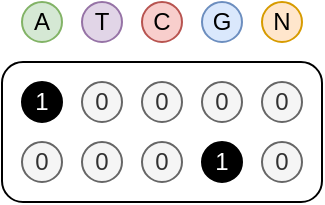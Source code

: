 <mxfile version="12.2.2" type="device" pages="1"><diagram id="EJXW9Th8nkPBwfCS-UqF" name="Page-1"><mxGraphModel dx="1106" dy="830" grid="1" gridSize="10" guides="1" tooltips="1" connect="1" arrows="1" fold="1" page="1" pageScale="1" pageWidth="827" pageHeight="1169" math="0" shadow="0"><root><mxCell id="0"/><mxCell id="1" parent="0"/><mxCell id="2XjMFG245FGRh797lrXm-1" value="" style="rounded=1;whiteSpace=wrap;html=1;" parent="1" vertex="1"><mxGeometry x="200" y="240" width="160" height="70" as="geometry"/></mxCell><mxCell id="2XjMFG245FGRh797lrXm-2" value="1" style="ellipse;whiteSpace=wrap;html=1;strokeColor=#000000;fillColor=#000000;fontColor=#FFFFFF;" parent="1" vertex="1"><mxGeometry x="210" y="250" width="20" height="20" as="geometry"/></mxCell><mxCell id="2XjMFG245FGRh797lrXm-3" value="A" style="ellipse;whiteSpace=wrap;html=1;fillColor=#d5e8d4;strokeColor=#82b366;" parent="1" vertex="1"><mxGeometry x="210" y="210" width="20" height="20" as="geometry"/></mxCell><mxCell id="2XjMFG245FGRh797lrXm-4" value="T" style="ellipse;whiteSpace=wrap;html=1;fillColor=#e1d5e7;strokeColor=#9673a6;" parent="1" vertex="1"><mxGeometry x="240" y="210" width="20" height="20" as="geometry"/></mxCell><mxCell id="2XjMFG245FGRh797lrXm-5" value="C" style="ellipse;whiteSpace=wrap;html=1;fillColor=#f8cecc;strokeColor=#b85450;" parent="1" vertex="1"><mxGeometry x="270" y="210" width="20" height="20" as="geometry"/></mxCell><mxCell id="2XjMFG245FGRh797lrXm-6" value="G" style="ellipse;whiteSpace=wrap;html=1;fillColor=#dae8fc;strokeColor=#6c8ebf;" parent="1" vertex="1"><mxGeometry x="300" y="210" width="20" height="20" as="geometry"/></mxCell><mxCell id="2XjMFG245FGRh797lrXm-7" value="N" style="ellipse;whiteSpace=wrap;html=1;fillColor=#ffe6cc;strokeColor=#d79b00;" parent="1" vertex="1"><mxGeometry x="330" y="210" width="20" height="20" as="geometry"/></mxCell><mxCell id="2XjMFG245FGRh797lrXm-10" value="0" style="ellipse;whiteSpace=wrap;html=1;fillColor=#f5f5f5;strokeColor=#666666;fontColor=#333333;" parent="1" vertex="1"><mxGeometry x="240" y="250" width="20" height="20" as="geometry"/></mxCell><mxCell id="2XjMFG245FGRh797lrXm-11" value="0" style="ellipse;whiteSpace=wrap;html=1;fillColor=#f5f5f5;strokeColor=#666666;fontColor=#333333;" parent="1" vertex="1"><mxGeometry x="270" y="250" width="20" height="20" as="geometry"/></mxCell><mxCell id="2XjMFG245FGRh797lrXm-12" value="0" style="ellipse;whiteSpace=wrap;html=1;fillColor=#f5f5f5;strokeColor=#666666;fontColor=#333333;" parent="1" vertex="1"><mxGeometry x="300" y="250" width="20" height="20" as="geometry"/></mxCell><mxCell id="2XjMFG245FGRh797lrXm-13" value="0" style="ellipse;whiteSpace=wrap;html=1;fillColor=#f5f5f5;strokeColor=#666666;fontColor=#333333;" parent="1" vertex="1"><mxGeometry x="330" y="250" width="20" height="20" as="geometry"/></mxCell><mxCell id="2XjMFG245FGRh797lrXm-14" value="1" style="ellipse;whiteSpace=wrap;html=1;strokeColor=#000000;fillColor=#000000;fontColor=#FFFFFF;" parent="1" vertex="1"><mxGeometry x="300" y="280" width="20" height="20" as="geometry"/></mxCell><mxCell id="2XjMFG245FGRh797lrXm-15" value="0" style="ellipse;whiteSpace=wrap;html=1;fillColor=#f5f5f5;strokeColor=#666666;fontColor=#333333;" parent="1" vertex="1"><mxGeometry x="210" y="280" width="20" height="20" as="geometry"/></mxCell><mxCell id="2XjMFG245FGRh797lrXm-16" value="0" style="ellipse;whiteSpace=wrap;html=1;fillColor=#f5f5f5;strokeColor=#666666;fontColor=#333333;" parent="1" vertex="1"><mxGeometry x="240" y="280" width="20" height="20" as="geometry"/></mxCell><mxCell id="2XjMFG245FGRh797lrXm-17" value="0" style="ellipse;whiteSpace=wrap;html=1;fillColor=#f5f5f5;strokeColor=#666666;fontColor=#333333;" parent="1" vertex="1"><mxGeometry x="270" y="280" width="20" height="20" as="geometry"/></mxCell><mxCell id="2XjMFG245FGRh797lrXm-18" value="0" style="ellipse;whiteSpace=wrap;html=1;fillColor=#f5f5f5;strokeColor=#666666;fontColor=#333333;" parent="1" vertex="1"><mxGeometry x="330" y="280" width="20" height="20" as="geometry"/></mxCell></root></mxGraphModel></diagram></mxfile>